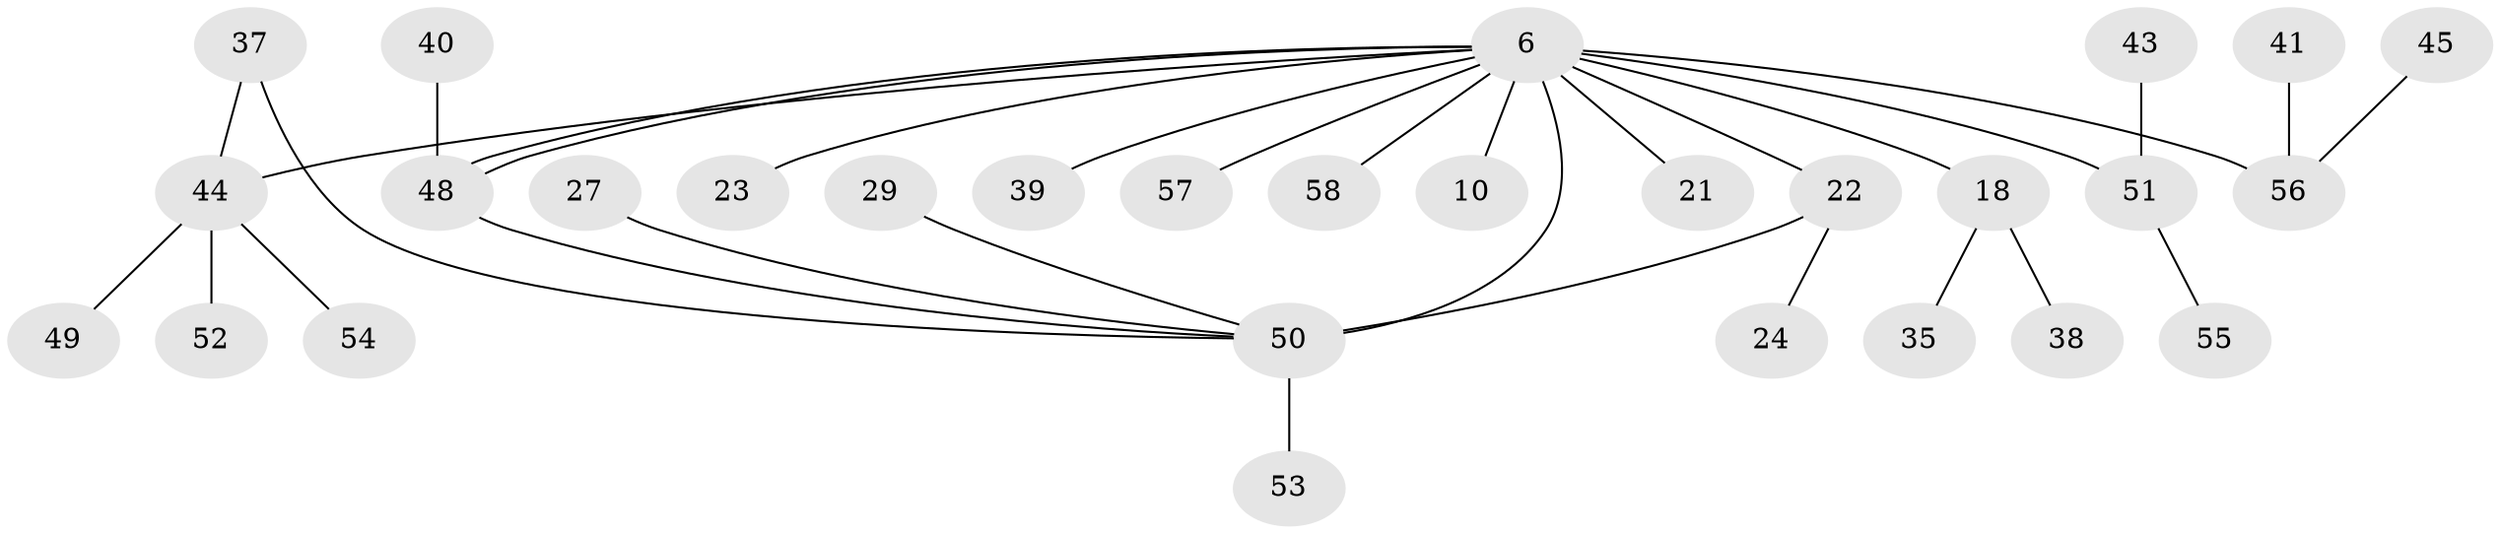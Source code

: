 // original degree distribution, {21: 0.017241379310344827, 9: 0.017241379310344827, 5: 0.034482758620689655, 7: 0.017241379310344827, 6: 0.034482758620689655, 8: 0.017241379310344827, 3: 0.08620689655172414, 1: 0.4827586206896552, 2: 0.22413793103448276, 4: 0.06896551724137931}
// Generated by graph-tools (version 1.1) at 2025/48/03/09/25 04:48:40]
// undirected, 29 vertices, 32 edges
graph export_dot {
graph [start="1"]
  node [color=gray90,style=filled];
  6 [super="+1"];
  10;
  18 [super="+14"];
  21;
  22 [super="+16"];
  23;
  24;
  27;
  29;
  35;
  37;
  38 [super="+31"];
  39 [super="+26"];
  40;
  41;
  43;
  44 [super="+4+13+15"];
  45;
  48 [super="+7"];
  49 [super="+32"];
  50 [super="+47+46"];
  51 [super="+17+8+12+25+34+36"];
  52;
  53;
  54;
  55;
  56 [super="+3"];
  57;
  58;
  6 -- 10;
  6 -- 48 [weight=3];
  6 -- 48;
  6 -- 58;
  6 -- 18 [weight=3];
  6 -- 21;
  6 -- 22 [weight=2];
  6 -- 23;
  6 -- 44 [weight=4];
  6 -- 51 [weight=2];
  6 -- 57;
  6 -- 39;
  6 -- 56 [weight=2];
  6 -- 50 [weight=3];
  18 -- 35;
  18 -- 38;
  22 -- 24;
  22 -- 50;
  27 -- 50;
  29 -- 50;
  37 -- 44;
  37 -- 50;
  40 -- 48;
  41 -- 56;
  43 -- 51;
  44 -- 54;
  44 -- 52;
  44 -- 49;
  45 -- 56;
  48 -- 50;
  50 -- 53;
  51 -- 55;
}

